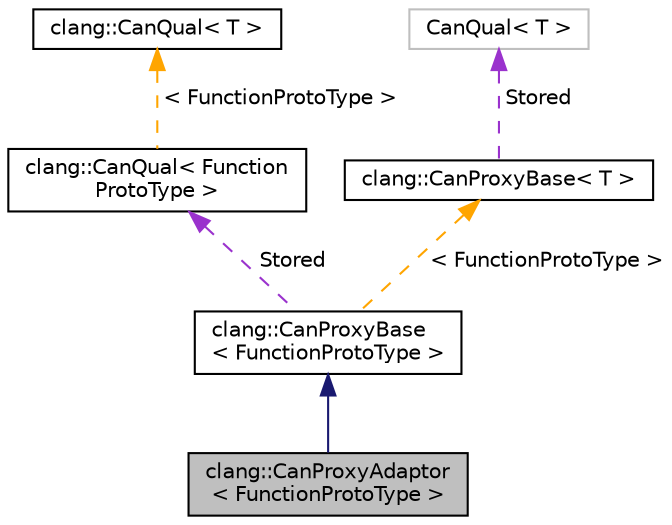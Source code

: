 digraph "clang::CanProxyAdaptor&lt; FunctionProtoType &gt;"
{
 // LATEX_PDF_SIZE
  bgcolor="transparent";
  edge [fontname="Helvetica",fontsize="10",labelfontname="Helvetica",labelfontsize="10"];
  node [fontname="Helvetica",fontsize="10",shape=record];
  Node1 [label="clang::CanProxyAdaptor\l\< FunctionProtoType \>",height=0.2,width=0.4,color="black", fillcolor="grey75", style="filled", fontcolor="black",tooltip=" "];
  Node2 -> Node1 [dir="back",color="midnightblue",fontsize="10",style="solid",fontname="Helvetica"];
  Node2 [label="clang::CanProxyBase\l\< FunctionProtoType \>",height=0.2,width=0.4,color="black",URL="$classclang_1_1CanProxyBase.html",tooltip=" "];
  Node3 -> Node2 [dir="back",color="darkorchid3",fontsize="10",style="dashed",label=" Stored" ,fontname="Helvetica"];
  Node3 [label="clang::CanQual\< Function\lProtoType \>",height=0.2,width=0.4,color="black",URL="$classclang_1_1CanQual.html",tooltip=" "];
  Node4 -> Node3 [dir="back",color="orange",fontsize="10",style="dashed",label=" \< FunctionProtoType \>" ,fontname="Helvetica"];
  Node4 [label="clang::CanQual\< T \>",height=0.2,width=0.4,color="black",URL="$classclang_1_1CanQual.html",tooltip="Represents a canonical, potentially-qualified type."];
  Node5 -> Node2 [dir="back",color="orange",fontsize="10",style="dashed",label=" \< FunctionProtoType \>" ,fontname="Helvetica"];
  Node5 [label="clang::CanProxyBase\< T \>",height=0.2,width=0.4,color="black",URL="$classclang_1_1CanProxyBase.html",tooltip="Base class of all canonical proxy types, which is responsible for storing the underlying canonical ty..."];
  Node6 -> Node5 [dir="back",color="darkorchid3",fontsize="10",style="dashed",label=" Stored" ,fontname="Helvetica"];
  Node6 [label="CanQual\< T \>",height=0.2,width=0.4,color="grey75",tooltip=" "];
}
